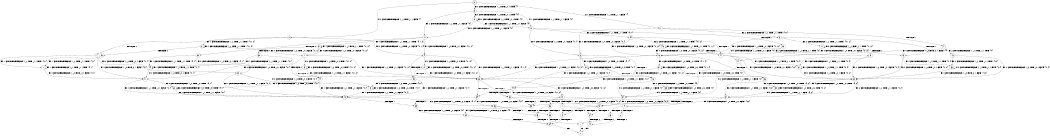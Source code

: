 digraph BCG {
size = "7, 10.5";
center = TRUE;
node [shape = circle];
0 [peripheries = 2];
0 -> 1 [label = "EX !1 !ATOMIC_EXCH_BRANCH (1, +1, TRUE, +1, 1, FALSE) !{}"];
0 -> 2 [label = "EX !2 !ATOMIC_EXCH_BRANCH (1, +1, TRUE, +1, 1, FALSE) !{}"];
0 -> 3 [label = "EX !0 !ATOMIC_EXCH_BRANCH (1, +0, TRUE, +0, 1, TRUE) !{}"];
1 -> 4 [label = "TERMINATE !1"];
1 -> 5 [label = "EX !2 !ATOMIC_EXCH_BRANCH (1, +1, TRUE, +1, 1, TRUE) !{0, 1}"];
1 -> 6 [label = "EX !0 !ATOMIC_EXCH_BRANCH (1, +0, TRUE, +0, 1, FALSE) !{0, 1}"];
2 -> 7 [label = "TERMINATE !2"];
2 -> 8 [label = "EX !1 !ATOMIC_EXCH_BRANCH (1, +1, TRUE, +1, 1, TRUE) !{0, 1, 2}"];
2 -> 9 [label = "EX !0 !ATOMIC_EXCH_BRANCH (1, +0, TRUE, +0, 1, FALSE) !{0, 1, 2}"];
3 -> 10 [label = "EX !1 !ATOMIC_EXCH_BRANCH (1, +1, TRUE, +1, 1, FALSE) !{0}"];
3 -> 11 [label = "EX !2 !ATOMIC_EXCH_BRANCH (1, +1, TRUE, +1, 1, FALSE) !{0}"];
3 -> 12 [label = "EX !0 !ATOMIC_EXCH_BRANCH (1, +0, TRUE, +0, 1, TRUE) !{0}"];
4 -> 13 [label = "EX !2 !ATOMIC_EXCH_BRANCH (1, +1, TRUE, +1, 1, TRUE) !{0}"];
4 -> 14 [label = "EX !0 !ATOMIC_EXCH_BRANCH (1, +0, TRUE, +0, 1, FALSE) !{0}"];
5 -> 15 [label = "TERMINATE !1"];
5 -> 16 [label = "EX !0 !ATOMIC_EXCH_BRANCH (1, +0, TRUE, +0, 1, FALSE) !{0, 1, 2}"];
5 -> 17 [label = "EX !2 !ATOMIC_EXCH_BRANCH (1, +1, TRUE, +1, 1, TRUE) !{0, 1, 2}"];
6 -> 18 [label = "TERMINATE !1"];
6 -> 19 [label = "EX !2 !ATOMIC_EXCH_BRANCH (1, +1, TRUE, +1, 1, FALSE) !{0, 1}"];
6 -> 20 [label = "EX !0 !ATOMIC_EXCH_BRANCH (1, +0, TRUE, +0, 2, TRUE) !{0, 1}"];
7 -> 21 [label = "EX !1 !ATOMIC_EXCH_BRANCH (1, +1, TRUE, +1, 1, TRUE) !{0, 1}"];
7 -> 22 [label = "EX !0 !ATOMIC_EXCH_BRANCH (1, +0, TRUE, +0, 1, FALSE) !{0, 1}"];
8 -> 23 [label = "TERMINATE !2"];
8 -> 24 [label = "EX !0 !ATOMIC_EXCH_BRANCH (1, +0, TRUE, +0, 1, FALSE) !{0, 1, 2}"];
8 -> 8 [label = "EX !1 !ATOMIC_EXCH_BRANCH (1, +1, TRUE, +1, 1, TRUE) !{0, 1, 2}"];
9 -> 25 [label = "TERMINATE !2"];
9 -> 26 [label = "EX !1 !ATOMIC_EXCH_BRANCH (1, +1, TRUE, +1, 1, FALSE) !{0, 1, 2}"];
9 -> 27 [label = "EX !0 !ATOMIC_EXCH_BRANCH (1, +0, TRUE, +0, 2, TRUE) !{0, 1, 2}"];
10 -> 28 [label = "TERMINATE !1"];
10 -> 29 [label = "EX !2 !ATOMIC_EXCH_BRANCH (1, +1, TRUE, +1, 1, TRUE) !{0, 1}"];
10 -> 6 [label = "EX !0 !ATOMIC_EXCH_BRANCH (1, +0, TRUE, +0, 1, FALSE) !{0, 1}"];
11 -> 30 [label = "TERMINATE !2"];
11 -> 31 [label = "EX !1 !ATOMIC_EXCH_BRANCH (1, +1, TRUE, +1, 1, TRUE) !{0, 1, 2}"];
11 -> 9 [label = "EX !0 !ATOMIC_EXCH_BRANCH (1, +0, TRUE, +0, 1, FALSE) !{0, 1, 2}"];
12 -> 10 [label = "EX !1 !ATOMIC_EXCH_BRANCH (1, +1, TRUE, +1, 1, FALSE) !{0}"];
12 -> 11 [label = "EX !2 !ATOMIC_EXCH_BRANCH (1, +1, TRUE, +1, 1, FALSE) !{0}"];
12 -> 12 [label = "EX !0 !ATOMIC_EXCH_BRANCH (1, +0, TRUE, +0, 1, TRUE) !{0}"];
13 -> 32 [label = "EX !0 !ATOMIC_EXCH_BRANCH (1, +0, TRUE, +0, 1, FALSE) !{0, 2}"];
13 -> 33 [label = "EX !2 !ATOMIC_EXCH_BRANCH (1, +1, TRUE, +1, 1, TRUE) !{0, 2}"];
14 -> 34 [label = "EX !2 !ATOMIC_EXCH_BRANCH (1, +1, TRUE, +1, 1, FALSE) !{0}"];
14 -> 35 [label = "EX !0 !ATOMIC_EXCH_BRANCH (1, +0, TRUE, +0, 2, TRUE) !{0}"];
15 -> 32 [label = "EX !0 !ATOMIC_EXCH_BRANCH (1, +0, TRUE, +0, 1, FALSE) !{0, 2}"];
15 -> 33 [label = "EX !2 !ATOMIC_EXCH_BRANCH (1, +1, TRUE, +1, 1, TRUE) !{0, 2}"];
16 -> 36 [label = "TERMINATE !1"];
16 -> 26 [label = "EX !2 !ATOMIC_EXCH_BRANCH (1, +1, TRUE, +1, 1, FALSE) !{0, 1, 2}"];
16 -> 37 [label = "EX !0 !ATOMIC_EXCH_BRANCH (1, +0, TRUE, +0, 2, TRUE) !{0, 1, 2}"];
17 -> 15 [label = "TERMINATE !1"];
17 -> 16 [label = "EX !0 !ATOMIC_EXCH_BRANCH (1, +0, TRUE, +0, 1, FALSE) !{0, 1, 2}"];
17 -> 17 [label = "EX !2 !ATOMIC_EXCH_BRANCH (1, +1, TRUE, +1, 1, TRUE) !{0, 1, 2}"];
18 -> 34 [label = "EX !2 !ATOMIC_EXCH_BRANCH (1, +1, TRUE, +1, 1, FALSE) !{0}"];
18 -> 35 [label = "EX !0 !ATOMIC_EXCH_BRANCH (1, +0, TRUE, +0, 2, TRUE) !{0}"];
19 -> 38 [label = "TERMINATE !1"];
19 -> 39 [label = "TERMINATE !2"];
19 -> 40 [label = "EX !0 !ATOMIC_EXCH_BRANCH (1, +0, TRUE, +0, 2, FALSE) !{0, 1, 2}"];
20 -> 18 [label = "TERMINATE !1"];
20 -> 19 [label = "EX !2 !ATOMIC_EXCH_BRANCH (1, +1, TRUE, +1, 1, FALSE) !{0, 1}"];
20 -> 20 [label = "EX !0 !ATOMIC_EXCH_BRANCH (1, +0, TRUE, +0, 2, TRUE) !{0, 1}"];
21 -> 41 [label = "EX !0 !ATOMIC_EXCH_BRANCH (1, +0, TRUE, +0, 1, FALSE) !{0, 1}"];
21 -> 21 [label = "EX !1 !ATOMIC_EXCH_BRANCH (1, +1, TRUE, +1, 1, TRUE) !{0, 1}"];
22 -> 42 [label = "EX !1 !ATOMIC_EXCH_BRANCH (1, +1, TRUE, +1, 1, FALSE) !{0, 1}"];
22 -> 43 [label = "EX !0 !ATOMIC_EXCH_BRANCH (1, +0, TRUE, +0, 2, TRUE) !{0, 1}"];
23 -> 41 [label = "EX !0 !ATOMIC_EXCH_BRANCH (1, +0, TRUE, +0, 1, FALSE) !{0, 1}"];
23 -> 21 [label = "EX !1 !ATOMIC_EXCH_BRANCH (1, +1, TRUE, +1, 1, TRUE) !{0, 1}"];
24 -> 44 [label = "TERMINATE !2"];
24 -> 26 [label = "EX !1 !ATOMIC_EXCH_BRANCH (1, +1, TRUE, +1, 1, FALSE) !{0, 1, 2}"];
24 -> 45 [label = "EX !0 !ATOMIC_EXCH_BRANCH (1, +0, TRUE, +0, 2, TRUE) !{0, 1, 2}"];
25 -> 42 [label = "EX !1 !ATOMIC_EXCH_BRANCH (1, +1, TRUE, +1, 1, FALSE) !{0, 1}"];
25 -> 43 [label = "EX !0 !ATOMIC_EXCH_BRANCH (1, +0, TRUE, +0, 2, TRUE) !{0, 1}"];
26 -> 38 [label = "TERMINATE !1"];
26 -> 39 [label = "TERMINATE !2"];
26 -> 40 [label = "EX !0 !ATOMIC_EXCH_BRANCH (1, +0, TRUE, +0, 2, FALSE) !{0, 1, 2}"];
27 -> 25 [label = "TERMINATE !2"];
27 -> 26 [label = "EX !1 !ATOMIC_EXCH_BRANCH (1, +1, TRUE, +1, 1, FALSE) !{0, 1, 2}"];
27 -> 27 [label = "EX !0 !ATOMIC_EXCH_BRANCH (1, +0, TRUE, +0, 2, TRUE) !{0, 1, 2}"];
28 -> 46 [label = "EX !2 !ATOMIC_EXCH_BRANCH (1, +1, TRUE, +1, 1, TRUE) !{0}"];
28 -> 14 [label = "EX !0 !ATOMIC_EXCH_BRANCH (1, +0, TRUE, +0, 1, FALSE) !{0}"];
29 -> 47 [label = "TERMINATE !1"];
29 -> 48 [label = "EX !2 !ATOMIC_EXCH_BRANCH (1, +1, TRUE, +1, 1, TRUE) !{0, 1, 2}"];
29 -> 16 [label = "EX !0 !ATOMIC_EXCH_BRANCH (1, +0, TRUE, +0, 1, FALSE) !{0, 1, 2}"];
30 -> 49 [label = "EX !1 !ATOMIC_EXCH_BRANCH (1, +1, TRUE, +1, 1, TRUE) !{0, 1}"];
30 -> 22 [label = "EX !0 !ATOMIC_EXCH_BRANCH (1, +0, TRUE, +0, 1, FALSE) !{0, 1}"];
31 -> 50 [label = "TERMINATE !2"];
31 -> 31 [label = "EX !1 !ATOMIC_EXCH_BRANCH (1, +1, TRUE, +1, 1, TRUE) !{0, 1, 2}"];
31 -> 24 [label = "EX !0 !ATOMIC_EXCH_BRANCH (1, +0, TRUE, +0, 1, FALSE) !{0, 1, 2}"];
32 -> 51 [label = "EX !2 !ATOMIC_EXCH_BRANCH (1, +1, TRUE, +1, 1, FALSE) !{0, 2}"];
32 -> 52 [label = "EX !0 !ATOMIC_EXCH_BRANCH (1, +0, TRUE, +0, 2, TRUE) !{0, 2}"];
33 -> 32 [label = "EX !0 !ATOMIC_EXCH_BRANCH (1, +0, TRUE, +0, 1, FALSE) !{0, 2}"];
33 -> 33 [label = "EX !2 !ATOMIC_EXCH_BRANCH (1, +1, TRUE, +1, 1, TRUE) !{0, 2}"];
34 -> 53 [label = "TERMINATE !2"];
34 -> 54 [label = "EX !0 !ATOMIC_EXCH_BRANCH (1, +0, TRUE, +0, 2, FALSE) !{0, 2}"];
35 -> 34 [label = "EX !2 !ATOMIC_EXCH_BRANCH (1, +1, TRUE, +1, 1, FALSE) !{0}"];
35 -> 35 [label = "EX !0 !ATOMIC_EXCH_BRANCH (1, +0, TRUE, +0, 2, TRUE) !{0}"];
36 -> 51 [label = "EX !2 !ATOMIC_EXCH_BRANCH (1, +1, TRUE, +1, 1, FALSE) !{0, 2}"];
36 -> 52 [label = "EX !0 !ATOMIC_EXCH_BRANCH (1, +0, TRUE, +0, 2, TRUE) !{0, 2}"];
37 -> 36 [label = "TERMINATE !1"];
37 -> 26 [label = "EX !2 !ATOMIC_EXCH_BRANCH (1, +1, TRUE, +1, 1, FALSE) !{0, 1, 2}"];
37 -> 37 [label = "EX !0 !ATOMIC_EXCH_BRANCH (1, +0, TRUE, +0, 2, TRUE) !{0, 1, 2}"];
38 -> 53 [label = "TERMINATE !2"];
38 -> 54 [label = "EX !0 !ATOMIC_EXCH_BRANCH (1, +0, TRUE, +0, 2, FALSE) !{0, 2}"];
39 -> 55 [label = "TERMINATE !1"];
39 -> 56 [label = "EX !0 !ATOMIC_EXCH_BRANCH (1, +0, TRUE, +0, 2, FALSE) !{0, 1}"];
40 -> 57 [label = "TERMINATE !1"];
40 -> 58 [label = "TERMINATE !2"];
40 -> 59 [label = "TERMINATE !0"];
41 -> 42 [label = "EX !1 !ATOMIC_EXCH_BRANCH (1, +1, TRUE, +1, 1, FALSE) !{0, 1}"];
41 -> 60 [label = "EX !0 !ATOMIC_EXCH_BRANCH (1, +0, TRUE, +0, 2, TRUE) !{0, 1}"];
42 -> 55 [label = "TERMINATE !1"];
42 -> 56 [label = "EX !0 !ATOMIC_EXCH_BRANCH (1, +0, TRUE, +0, 2, FALSE) !{0, 1}"];
43 -> 42 [label = "EX !1 !ATOMIC_EXCH_BRANCH (1, +1, TRUE, +1, 1, FALSE) !{0, 1}"];
43 -> 43 [label = "EX !0 !ATOMIC_EXCH_BRANCH (1, +0, TRUE, +0, 2, TRUE) !{0, 1}"];
44 -> 42 [label = "EX !1 !ATOMIC_EXCH_BRANCH (1, +1, TRUE, +1, 1, FALSE) !{0, 1}"];
44 -> 60 [label = "EX !0 !ATOMIC_EXCH_BRANCH (1, +0, TRUE, +0, 2, TRUE) !{0, 1}"];
45 -> 44 [label = "TERMINATE !2"];
45 -> 26 [label = "EX !1 !ATOMIC_EXCH_BRANCH (1, +1, TRUE, +1, 1, FALSE) !{0, 1, 2}"];
45 -> 45 [label = "EX !0 !ATOMIC_EXCH_BRANCH (1, +0, TRUE, +0, 2, TRUE) !{0, 1, 2}"];
46 -> 61 [label = "EX !2 !ATOMIC_EXCH_BRANCH (1, +1, TRUE, +1, 1, TRUE) !{0, 2}"];
46 -> 32 [label = "EX !0 !ATOMIC_EXCH_BRANCH (1, +0, TRUE, +0, 1, FALSE) !{0, 2}"];
47 -> 61 [label = "EX !2 !ATOMIC_EXCH_BRANCH (1, +1, TRUE, +1, 1, TRUE) !{0, 2}"];
47 -> 32 [label = "EX !0 !ATOMIC_EXCH_BRANCH (1, +0, TRUE, +0, 1, FALSE) !{0, 2}"];
48 -> 47 [label = "TERMINATE !1"];
48 -> 48 [label = "EX !2 !ATOMIC_EXCH_BRANCH (1, +1, TRUE, +1, 1, TRUE) !{0, 1, 2}"];
48 -> 16 [label = "EX !0 !ATOMIC_EXCH_BRANCH (1, +0, TRUE, +0, 1, FALSE) !{0, 1, 2}"];
49 -> 49 [label = "EX !1 !ATOMIC_EXCH_BRANCH (1, +1, TRUE, +1, 1, TRUE) !{0, 1}"];
49 -> 41 [label = "EX !0 !ATOMIC_EXCH_BRANCH (1, +0, TRUE, +0, 1, FALSE) !{0, 1}"];
50 -> 49 [label = "EX !1 !ATOMIC_EXCH_BRANCH (1, +1, TRUE, +1, 1, TRUE) !{0, 1}"];
50 -> 41 [label = "EX !0 !ATOMIC_EXCH_BRANCH (1, +0, TRUE, +0, 1, FALSE) !{0, 1}"];
51 -> 53 [label = "TERMINATE !2"];
51 -> 54 [label = "EX !0 !ATOMIC_EXCH_BRANCH (1, +0, TRUE, +0, 2, FALSE) !{0, 2}"];
52 -> 51 [label = "EX !2 !ATOMIC_EXCH_BRANCH (1, +1, TRUE, +1, 1, FALSE) !{0, 2}"];
52 -> 52 [label = "EX !0 !ATOMIC_EXCH_BRANCH (1, +0, TRUE, +0, 2, TRUE) !{0, 2}"];
53 -> 62 [label = "EX !0 !ATOMIC_EXCH_BRANCH (1, +0, TRUE, +0, 2, FALSE) !{0}"];
54 -> 63 [label = "TERMINATE !2"];
54 -> 64 [label = "TERMINATE !0"];
55 -> 62 [label = "EX !0 !ATOMIC_EXCH_BRANCH (1, +0, TRUE, +0, 2, FALSE) !{0}"];
56 -> 65 [label = "TERMINATE !1"];
56 -> 66 [label = "TERMINATE !0"];
57 -> 63 [label = "TERMINATE !2"];
57 -> 64 [label = "TERMINATE !0"];
58 -> 65 [label = "TERMINATE !1"];
58 -> 66 [label = "TERMINATE !0"];
59 -> 67 [label = "TERMINATE !1"];
59 -> 68 [label = "TERMINATE !2"];
60 -> 42 [label = "EX !1 !ATOMIC_EXCH_BRANCH (1, +1, TRUE, +1, 1, FALSE) !{0, 1}"];
60 -> 60 [label = "EX !0 !ATOMIC_EXCH_BRANCH (1, +0, TRUE, +0, 2, TRUE) !{0, 1}"];
61 -> 61 [label = "EX !2 !ATOMIC_EXCH_BRANCH (1, +1, TRUE, +1, 1, TRUE) !{0, 2}"];
61 -> 32 [label = "EX !0 !ATOMIC_EXCH_BRANCH (1, +0, TRUE, +0, 1, FALSE) !{0, 2}"];
62 -> 69 [label = "TERMINATE !0"];
63 -> 69 [label = "TERMINATE !0"];
64 -> 70 [label = "TERMINATE !2"];
65 -> 69 [label = "TERMINATE !0"];
66 -> 71 [label = "TERMINATE !1"];
67 -> 70 [label = "TERMINATE !2"];
68 -> 71 [label = "TERMINATE !1"];
69 -> 72 [label = "exit"];
70 -> 72 [label = "exit"];
71 -> 72 [label = "exit"];
}

